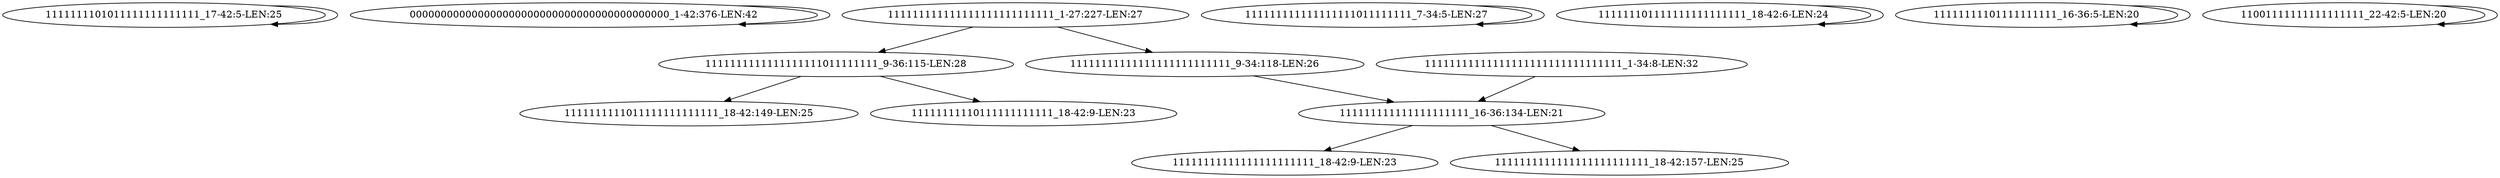digraph G {
    "1111111101011111111111111_17-42:5-LEN:25" -> "1111111101011111111111111_17-42:5-LEN:25";
    "000000000000000000000000000000000000000000_1-42:376-LEN:42" -> "000000000000000000000000000000000000000000_1-42:376-LEN:42";
    "111111111111111111111111111_1-27:227-LEN:27" -> "1111111111111111111011111111_9-36:115-LEN:28";
    "111111111111111111111111111_1-27:227-LEN:27" -> "11111111111111111111111111_9-34:118-LEN:26";
    "1111111111111111111011111111_9-36:115-LEN:28" -> "1111111111011111111111111_18-42:149-LEN:25";
    "1111111111111111111011111111_9-36:115-LEN:28" -> "11111111110111111111111_18-42:9-LEN:23";
    "11111111111111111111111111111111_1-34:8-LEN:32" -> "111111111111111111111_16-36:134-LEN:21";
    "111111111111111111011111111_7-34:5-LEN:27" -> "111111111111111111011111111_7-34:5-LEN:27";
    "111111101111111111111111_18-42:6-LEN:24" -> "111111101111111111111111_18-42:6-LEN:24";
    "11111111101111111111_16-36:5-LEN:20" -> "11111111101111111111_16-36:5-LEN:20";
    "11111111111111111111111111_9-34:118-LEN:26" -> "111111111111111111111_16-36:134-LEN:21";
    "111111111111111111111_16-36:134-LEN:21" -> "11111111111111111111111_18-42:9-LEN:23";
    "111111111111111111111_16-36:134-LEN:21" -> "1111111111111111111111111_18-42:157-LEN:25";
    "11001111111111111111_22-42:5-LEN:20" -> "11001111111111111111_22-42:5-LEN:20";
}
